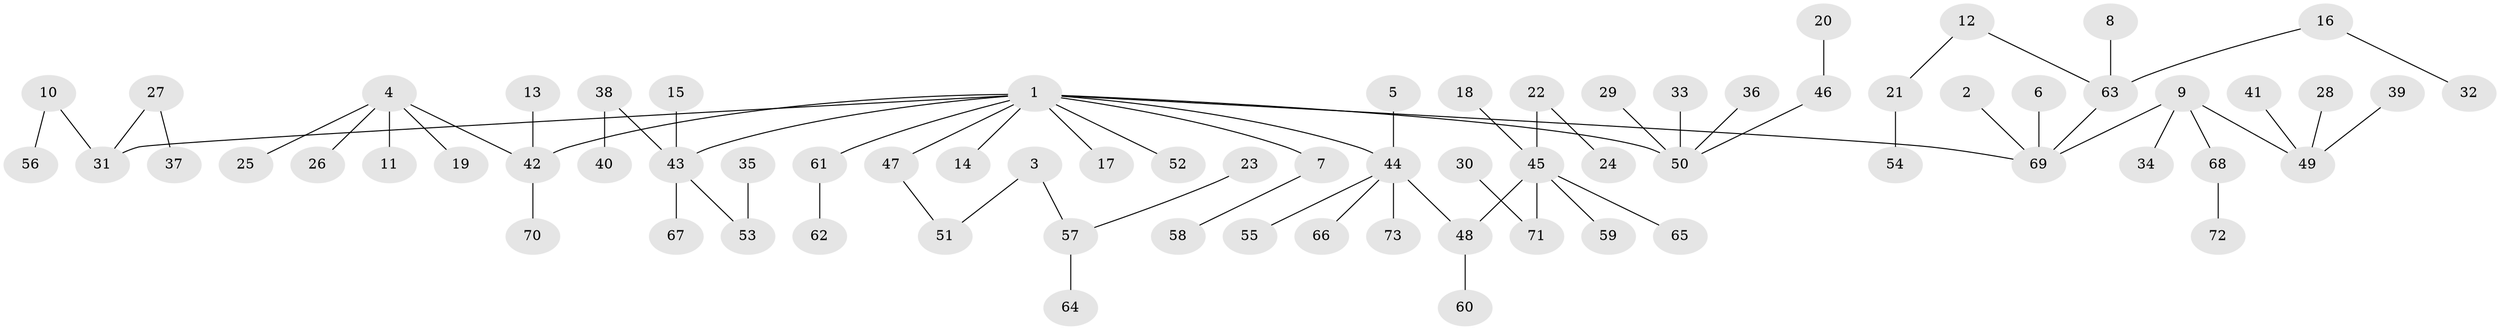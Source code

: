 // original degree distribution, {3: 0.1103448275862069, 6: 0.027586206896551724, 7: 0.006896551724137931, 5: 0.041379310344827586, 1: 0.503448275862069, 4: 0.05517241379310345, 2: 0.25517241379310346}
// Generated by graph-tools (version 1.1) at 2025/26/03/09/25 03:26:26]
// undirected, 73 vertices, 72 edges
graph export_dot {
graph [start="1"]
  node [color=gray90,style=filled];
  1;
  2;
  3;
  4;
  5;
  6;
  7;
  8;
  9;
  10;
  11;
  12;
  13;
  14;
  15;
  16;
  17;
  18;
  19;
  20;
  21;
  22;
  23;
  24;
  25;
  26;
  27;
  28;
  29;
  30;
  31;
  32;
  33;
  34;
  35;
  36;
  37;
  38;
  39;
  40;
  41;
  42;
  43;
  44;
  45;
  46;
  47;
  48;
  49;
  50;
  51;
  52;
  53;
  54;
  55;
  56;
  57;
  58;
  59;
  60;
  61;
  62;
  63;
  64;
  65;
  66;
  67;
  68;
  69;
  70;
  71;
  72;
  73;
  1 -- 7 [weight=1.0];
  1 -- 14 [weight=1.0];
  1 -- 17 [weight=1.0];
  1 -- 31 [weight=1.0];
  1 -- 42 [weight=1.0];
  1 -- 43 [weight=1.0];
  1 -- 44 [weight=1.0];
  1 -- 47 [weight=1.0];
  1 -- 50 [weight=1.0];
  1 -- 52 [weight=1.0];
  1 -- 61 [weight=1.0];
  1 -- 69 [weight=1.0];
  2 -- 69 [weight=1.0];
  3 -- 51 [weight=1.0];
  3 -- 57 [weight=1.0];
  4 -- 11 [weight=1.0];
  4 -- 19 [weight=1.0];
  4 -- 25 [weight=1.0];
  4 -- 26 [weight=1.0];
  4 -- 42 [weight=1.0];
  5 -- 44 [weight=1.0];
  6 -- 69 [weight=1.0];
  7 -- 58 [weight=1.0];
  8 -- 63 [weight=1.0];
  9 -- 34 [weight=1.0];
  9 -- 49 [weight=1.0];
  9 -- 68 [weight=1.0];
  9 -- 69 [weight=1.0];
  10 -- 31 [weight=1.0];
  10 -- 56 [weight=1.0];
  12 -- 21 [weight=1.0];
  12 -- 63 [weight=1.0];
  13 -- 42 [weight=1.0];
  15 -- 43 [weight=1.0];
  16 -- 32 [weight=1.0];
  16 -- 63 [weight=1.0];
  18 -- 45 [weight=1.0];
  20 -- 46 [weight=1.0];
  21 -- 54 [weight=1.0];
  22 -- 24 [weight=1.0];
  22 -- 45 [weight=1.0];
  23 -- 57 [weight=1.0];
  27 -- 31 [weight=1.0];
  27 -- 37 [weight=1.0];
  28 -- 49 [weight=1.0];
  29 -- 50 [weight=1.0];
  30 -- 71 [weight=1.0];
  33 -- 50 [weight=1.0];
  35 -- 53 [weight=1.0];
  36 -- 50 [weight=1.0];
  38 -- 40 [weight=1.0];
  38 -- 43 [weight=1.0];
  39 -- 49 [weight=1.0];
  41 -- 49 [weight=1.0];
  42 -- 70 [weight=1.0];
  43 -- 53 [weight=1.0];
  43 -- 67 [weight=1.0];
  44 -- 48 [weight=1.0];
  44 -- 55 [weight=1.0];
  44 -- 66 [weight=1.0];
  44 -- 73 [weight=1.0];
  45 -- 48 [weight=1.0];
  45 -- 59 [weight=1.0];
  45 -- 65 [weight=1.0];
  45 -- 71 [weight=1.0];
  46 -- 50 [weight=1.0];
  47 -- 51 [weight=1.0];
  48 -- 60 [weight=1.0];
  57 -- 64 [weight=1.0];
  61 -- 62 [weight=1.0];
  63 -- 69 [weight=1.0];
  68 -- 72 [weight=1.0];
}
